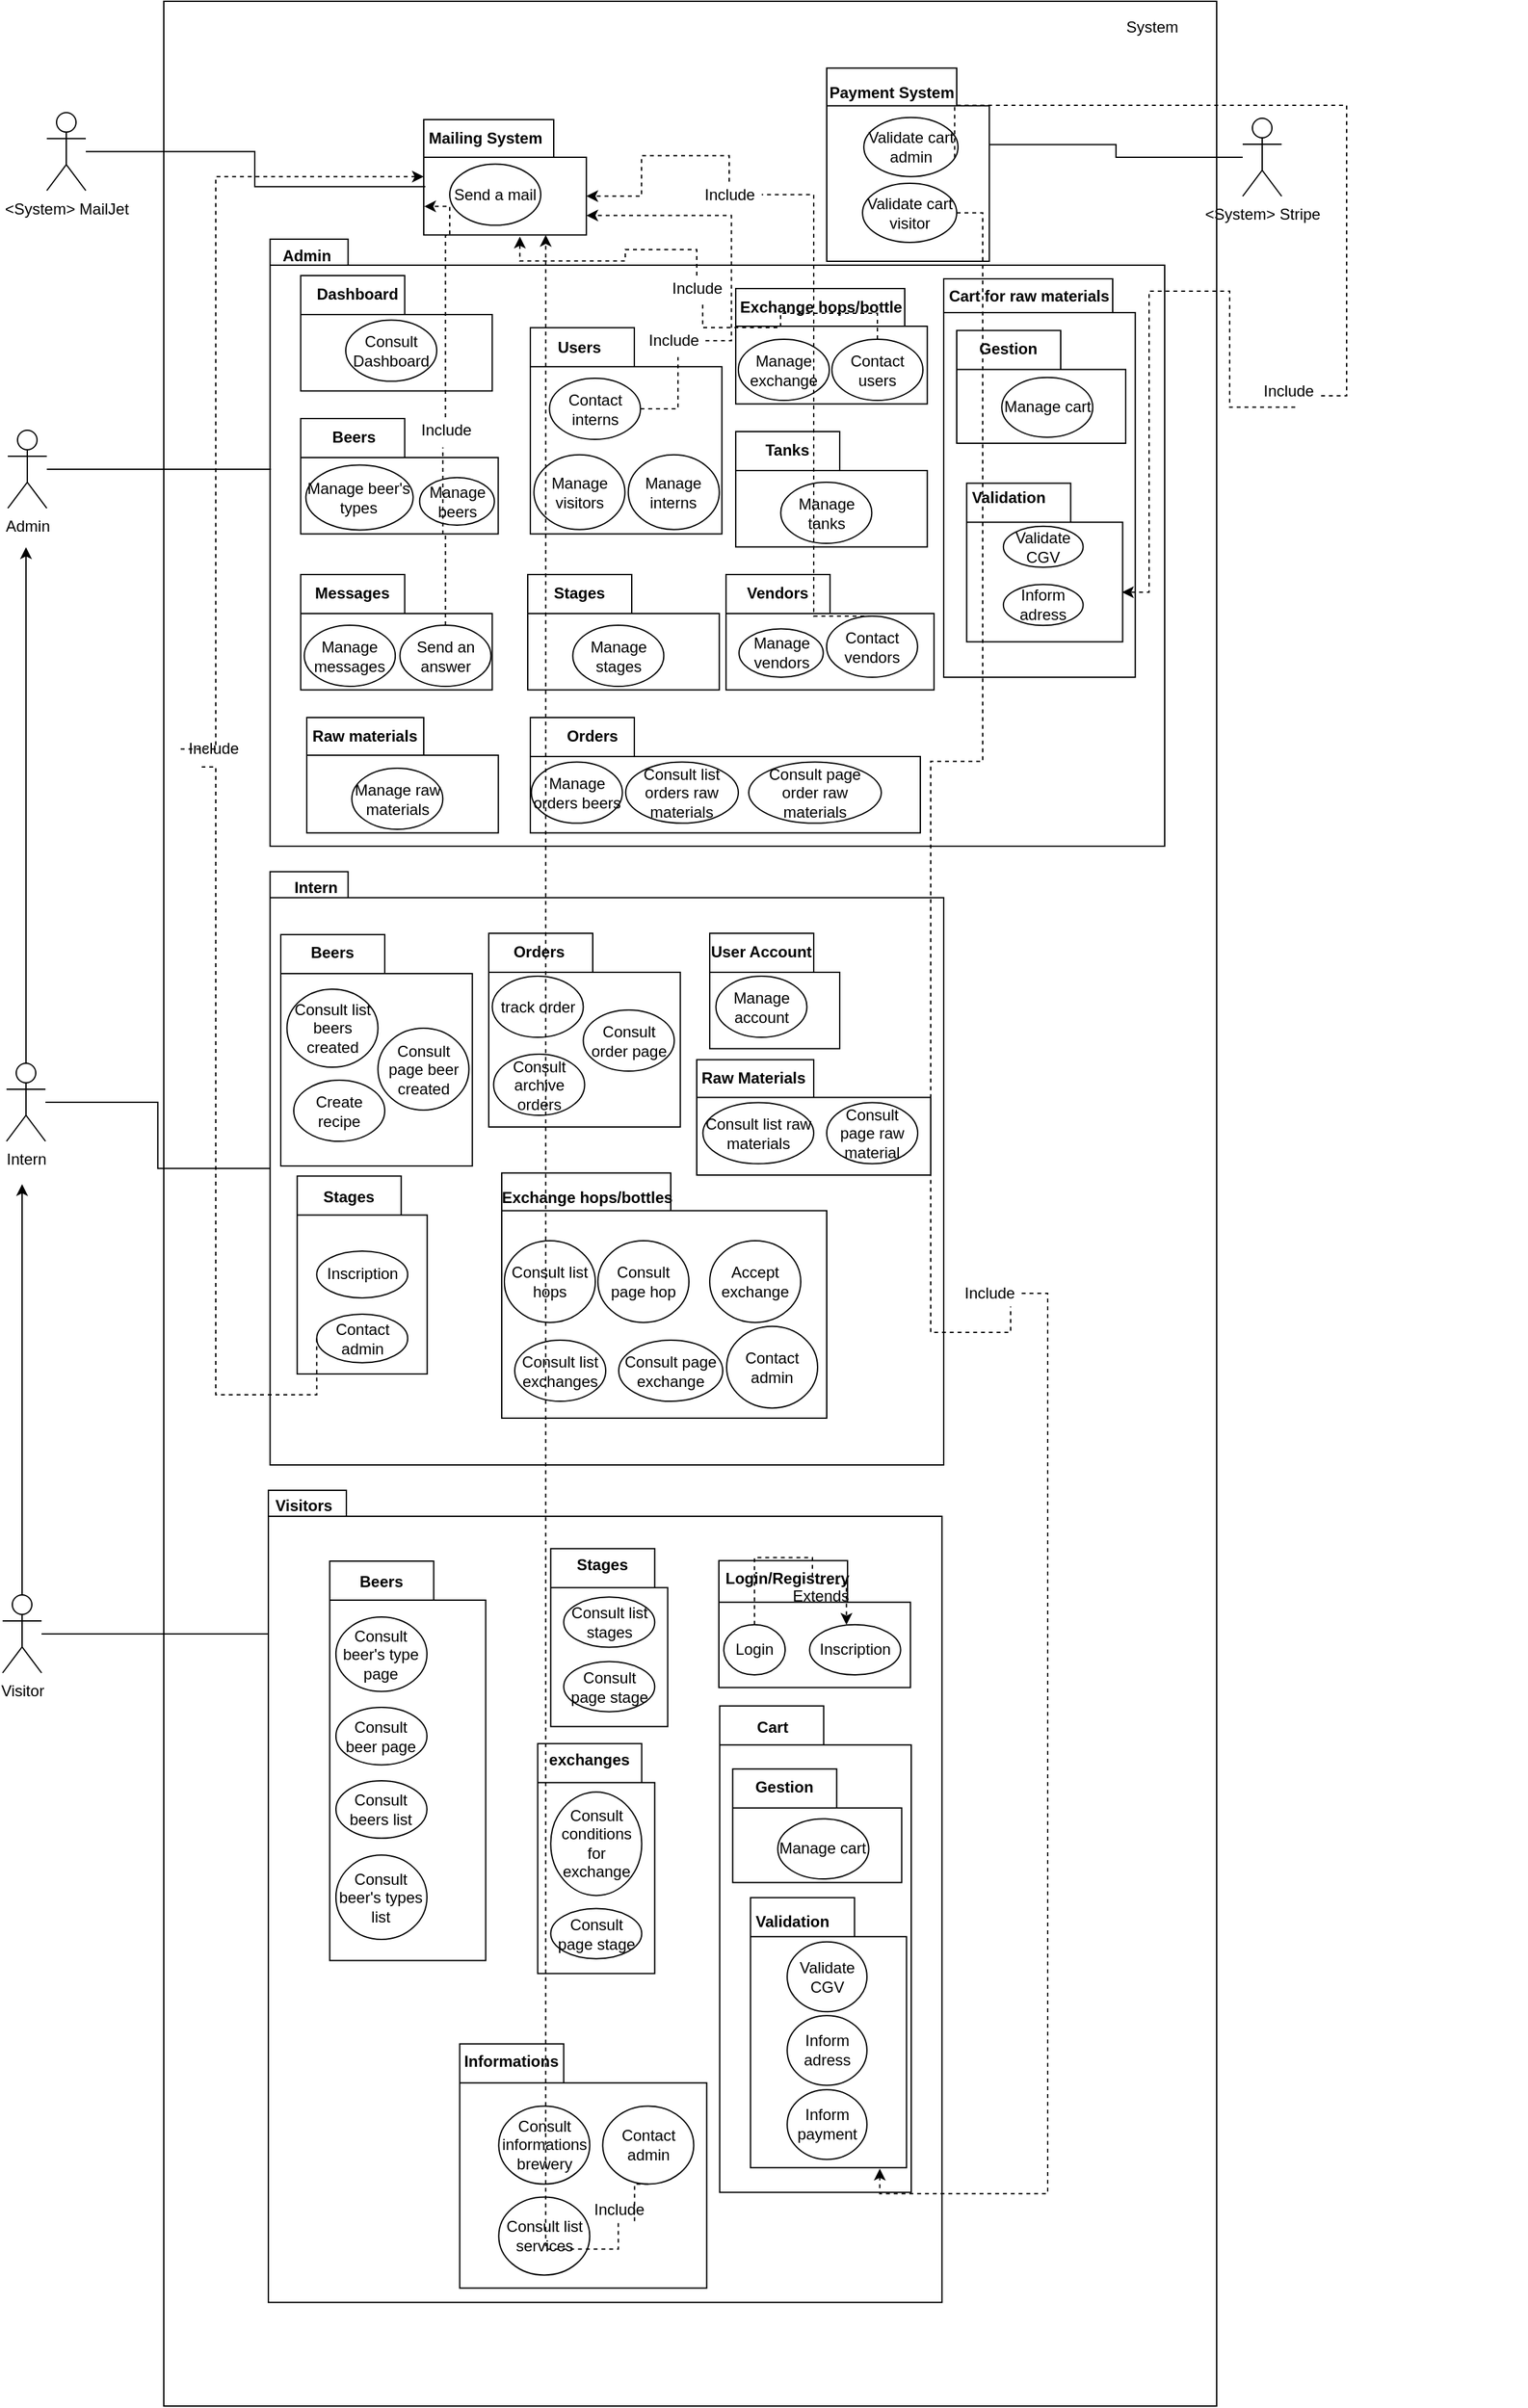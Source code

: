 <mxfile version="18.0.8" type="github">
  <diagram id="KlbOXrZl-YsWEoiZiAQc" name="Page-1">
    <mxGraphModel dx="1038" dy="547" grid="1" gridSize="10" guides="1" tooltips="1" connect="1" arrows="1" fold="1" page="1" pageScale="1" pageWidth="1169" pageHeight="1654" math="0" shadow="0">
      <root>
        <mxCell id="0" />
        <mxCell id="1" parent="0" />
        <mxCell id="pYy8MBNsoGh2QgUCB7Y0-1" value="" style="html=1;" vertex="1" parent="1">
          <mxGeometry x="200" y="90" width="810" height="1850" as="geometry" />
        </mxCell>
        <mxCell id="pYy8MBNsoGh2QgUCB7Y0-2" value="" style="group" vertex="1" connectable="0" parent="1">
          <mxGeometry x="270" y="756" width="530" height="560" as="geometry" />
        </mxCell>
        <mxCell id="pYy8MBNsoGh2QgUCB7Y0-3" value="" style="shape=folder;fontStyle=1;spacingTop=10;tabWidth=60;tabHeight=20;tabPosition=left;html=1;" vertex="1" parent="pYy8MBNsoGh2QgUCB7Y0-2">
          <mxGeometry x="11.78" y="3.66" width="518.22" height="456.34" as="geometry" />
        </mxCell>
        <mxCell id="pYy8MBNsoGh2QgUCB7Y0-4" value="Intern" style="text;align=center;fontStyle=1;verticalAlign=middle;spacingLeft=3;spacingRight=3;strokeColor=none;rotatable=0;points=[[0,0.5],[1,0.5]];portConstraint=eastwest;" vertex="1" parent="pYy8MBNsoGh2QgUCB7Y0-2">
          <mxGeometry y="-9" width="94.222" height="47.624" as="geometry" />
        </mxCell>
        <mxCell id="pYy8MBNsoGh2QgUCB7Y0-5" value="" style="group" vertex="1" connectable="0" parent="pYy8MBNsoGh2QgUCB7Y0-2">
          <mxGeometry x="349.999" y="50.002" width="147.352" height="89.71" as="geometry" />
        </mxCell>
        <mxCell id="pYy8MBNsoGh2QgUCB7Y0-6" value="" style="shape=folder;fontStyle=1;spacingTop=10;tabWidth=80;tabHeight=30;tabPosition=left;html=1;" vertex="1" parent="pYy8MBNsoGh2QgUCB7Y0-5">
          <mxGeometry y="1" width="100" height="88.71" as="geometry" />
        </mxCell>
        <mxCell id="pYy8MBNsoGh2QgUCB7Y0-7" value="User Account" style="text;align=center;fontStyle=1;verticalAlign=middle;spacingLeft=3;spacingRight=3;strokeColor=none;rotatable=0;points=[[0,0.5],[1,0.5]];portConstraint=eastwest;" vertex="1" parent="pYy8MBNsoGh2QgUCB7Y0-5">
          <mxGeometry x="16.733" width="46.063" height="28.889" as="geometry" />
        </mxCell>
        <mxCell id="pYy8MBNsoGh2QgUCB7Y0-8" value="Manage account" style="ellipse;whiteSpace=wrap;html=1;" vertex="1" parent="pYy8MBNsoGh2QgUCB7Y0-5">
          <mxGeometry x="4.761" y="33.998" width="70" height="47" as="geometry" />
        </mxCell>
        <mxCell id="pYy8MBNsoGh2QgUCB7Y0-9" value="" style="group" vertex="1" connectable="0" parent="pYy8MBNsoGh2QgUCB7Y0-2">
          <mxGeometry x="179.999" y="50.002" width="147.352" height="150" as="geometry" />
        </mxCell>
        <mxCell id="pYy8MBNsoGh2QgUCB7Y0-10" value="" style="shape=folder;fontStyle=1;spacingTop=10;tabWidth=80;tabHeight=30;tabPosition=left;html=1;" vertex="1" parent="pYy8MBNsoGh2QgUCB7Y0-9">
          <mxGeometry y="1" width="147.35" height="149" as="geometry" />
        </mxCell>
        <mxCell id="pYy8MBNsoGh2QgUCB7Y0-11" value="Orders" style="text;align=center;fontStyle=1;verticalAlign=middle;spacingLeft=3;spacingRight=3;strokeColor=none;rotatable=0;points=[[0,0.5],[1,0.5]];portConstraint=eastwest;" vertex="1" parent="pYy8MBNsoGh2QgUCB7Y0-9">
          <mxGeometry x="15.733" width="46.063" height="28.889" as="geometry" />
        </mxCell>
        <mxCell id="pYy8MBNsoGh2QgUCB7Y0-12" value="track order" style="ellipse;whiteSpace=wrap;html=1;" vertex="1" parent="pYy8MBNsoGh2QgUCB7Y0-9">
          <mxGeometry x="2.731" y="33.998" width="70" height="47" as="geometry" />
        </mxCell>
        <mxCell id="pYy8MBNsoGh2QgUCB7Y0-13" value="Consult archive orders" style="ellipse;whiteSpace=wrap;html=1;" vertex="1" parent="pYy8MBNsoGh2QgUCB7Y0-9">
          <mxGeometry x="3.761" y="93.998" width="70" height="47" as="geometry" />
        </mxCell>
        <mxCell id="pYy8MBNsoGh2QgUCB7Y0-14" value="Consult order page" style="ellipse;whiteSpace=wrap;html=1;" vertex="1" parent="pYy8MBNsoGh2QgUCB7Y0-9">
          <mxGeometry x="72.731" y="59.998" width="70" height="47" as="geometry" />
        </mxCell>
        <mxCell id="pYy8MBNsoGh2QgUCB7Y0-15" value="" style="group" vertex="1" connectable="0" parent="pYy8MBNsoGh2QgUCB7Y0-2">
          <mxGeometry x="20" y="50" width="147.35" height="180" as="geometry" />
        </mxCell>
        <mxCell id="pYy8MBNsoGh2QgUCB7Y0-16" value="" style="shape=folder;fontStyle=1;spacingTop=10;tabWidth=80;tabHeight=30;tabPosition=left;html=1;" vertex="1" parent="pYy8MBNsoGh2QgUCB7Y0-15">
          <mxGeometry y="2.002" width="147.35" height="177.998" as="geometry" />
        </mxCell>
        <mxCell id="pYy8MBNsoGh2QgUCB7Y0-17" value="Beers" style="text;align=center;fontStyle=1;verticalAlign=middle;spacingLeft=3;spacingRight=3;strokeColor=none;rotatable=0;points=[[0,0.5],[1,0.5]];portConstraint=eastwest;" vertex="1" parent="pYy8MBNsoGh2QgUCB7Y0-15">
          <mxGeometry x="16.73" width="46.06" height="30" as="geometry" />
        </mxCell>
        <mxCell id="pYy8MBNsoGh2QgUCB7Y0-18" value="Consult list beers created" style="ellipse;whiteSpace=wrap;html=1;" vertex="1" parent="pYy8MBNsoGh2QgUCB7Y0-15">
          <mxGeometry x="4.76" y="44" width="70" height="60" as="geometry" />
        </mxCell>
        <mxCell id="pYy8MBNsoGh2QgUCB7Y0-19" value="Create recipe" style="ellipse;whiteSpace=wrap;html=1;" vertex="1" parent="pYy8MBNsoGh2QgUCB7Y0-15">
          <mxGeometry x="10" y="114" width="70" height="47" as="geometry" />
        </mxCell>
        <mxCell id="pYy8MBNsoGh2QgUCB7Y0-20" value="Consult page beer created" style="ellipse;whiteSpace=wrap;html=1;" vertex="1" parent="pYy8MBNsoGh2QgUCB7Y0-15">
          <mxGeometry x="74.76" y="74" width="70" height="63" as="geometry" />
        </mxCell>
        <mxCell id="pYy8MBNsoGh2QgUCB7Y0-21" value="" style="group" vertex="1" connectable="0" parent="pYy8MBNsoGh2QgUCB7Y0-2">
          <mxGeometry x="32.65" y="237" width="147.35" height="153" as="geometry" />
        </mxCell>
        <mxCell id="pYy8MBNsoGh2QgUCB7Y0-22" value="" style="shape=folder;fontStyle=1;spacingTop=10;tabWidth=80;tabHeight=30;tabPosition=left;html=1;" vertex="1" parent="pYy8MBNsoGh2QgUCB7Y0-21">
          <mxGeometry y="0.765" width="99.999" height="152.235" as="geometry" />
        </mxCell>
        <mxCell id="pYy8MBNsoGh2QgUCB7Y0-23" value="Stages" style="text;align=center;fontStyle=1;verticalAlign=middle;spacingLeft=3;spacingRight=3;strokeColor=none;rotatable=0;points=[[0,0.5],[1,0.5]];portConstraint=eastwest;" vertex="1" parent="pYy8MBNsoGh2QgUCB7Y0-21">
          <mxGeometry x="16.733" y="5" width="46.062" height="22.1" as="geometry" />
        </mxCell>
        <mxCell id="pYy8MBNsoGh2QgUCB7Y0-24" value="Inscription" style="ellipse;whiteSpace=wrap;html=1;" vertex="1" parent="pYy8MBNsoGh2QgUCB7Y0-21">
          <mxGeometry x="15.001" y="58.518" width="69.999" height="35.955" as="geometry" />
        </mxCell>
        <mxCell id="pYy8MBNsoGh2QgUCB7Y0-25" value="" style="group" vertex="1" connectable="0" parent="pYy8MBNsoGh2QgUCB7Y0-2">
          <mxGeometry x="190" y="234" width="250" height="190" as="geometry" />
        </mxCell>
        <mxCell id="pYy8MBNsoGh2QgUCB7Y0-26" value="" style="shape=folder;fontStyle=1;spacingTop=10;tabWidth=130;tabHeight=29;tabPosition=left;html=1;" vertex="1" parent="pYy8MBNsoGh2QgUCB7Y0-25">
          <mxGeometry y="1.33" width="250" height="188.67" as="geometry" />
        </mxCell>
        <mxCell id="pYy8MBNsoGh2QgUCB7Y0-27" value="Exchange hops/bottles" style="text;align=center;fontStyle=1;verticalAlign=middle;spacingLeft=3;spacingRight=3;strokeColor=none;rotatable=0;points=[[0,0.5],[1,0.5]];portConstraint=eastwest;" vertex="1" parent="pYy8MBNsoGh2QgUCB7Y0-25">
          <mxGeometry x="42.733" width="46.062" height="38.644" as="geometry" />
        </mxCell>
        <mxCell id="pYy8MBNsoGh2QgUCB7Y0-28" value="Consult list hops" style="ellipse;whiteSpace=wrap;html=1;" vertex="1" parent="pYy8MBNsoGh2QgUCB7Y0-25">
          <mxGeometry x="1.997" y="53.504" width="69.999" height="62.871" as="geometry" />
        </mxCell>
        <mxCell id="pYy8MBNsoGh2QgUCB7Y0-29" value="Consult page hop" style="ellipse;whiteSpace=wrap;html=1;" vertex="1" parent="pYy8MBNsoGh2QgUCB7Y0-25">
          <mxGeometry x="73.996" y="53.504" width="69.999" height="62.871" as="geometry" />
        </mxCell>
        <mxCell id="pYy8MBNsoGh2QgUCB7Y0-30" value="Consult list exchanges" style="ellipse;whiteSpace=wrap;html=1;" vertex="1" parent="pYy8MBNsoGh2QgUCB7Y0-25">
          <mxGeometry x="10" y="130" width="70" height="47" as="geometry" />
        </mxCell>
        <mxCell id="pYy8MBNsoGh2QgUCB7Y0-31" value="Consult page exchange" style="ellipse;whiteSpace=wrap;html=1;" vertex="1" parent="pYy8MBNsoGh2QgUCB7Y0-25">
          <mxGeometry x="90" y="130" width="80" height="47" as="geometry" />
        </mxCell>
        <mxCell id="pYy8MBNsoGh2QgUCB7Y0-32" value="Accept exchange" style="ellipse;whiteSpace=wrap;html=1;" vertex="1" parent="pYy8MBNsoGh2QgUCB7Y0-25">
          <mxGeometry x="159.996" y="53.504" width="69.999" height="62.871" as="geometry" />
        </mxCell>
        <mxCell id="pYy8MBNsoGh2QgUCB7Y0-33" value="Contact admin" style="ellipse;whiteSpace=wrap;html=1;" vertex="1" parent="pYy8MBNsoGh2QgUCB7Y0-25">
          <mxGeometry x="172.996" y="119.374" width="69.999" height="62.871" as="geometry" />
        </mxCell>
        <mxCell id="pYy8MBNsoGh2QgUCB7Y0-34" value="" style="group" vertex="1" connectable="0" parent="pYy8MBNsoGh2QgUCB7Y0-2">
          <mxGeometry x="339.999" y="147.292" width="180" height="89.71" as="geometry" />
        </mxCell>
        <mxCell id="pYy8MBNsoGh2QgUCB7Y0-35" value="" style="shape=folder;fontStyle=1;spacingTop=10;tabWidth=90;tabHeight=29;tabPosition=left;html=1;" vertex="1" parent="pYy8MBNsoGh2QgUCB7Y0-34">
          <mxGeometry y="1" width="180" height="88.71" as="geometry" />
        </mxCell>
        <mxCell id="pYy8MBNsoGh2QgUCB7Y0-36" value="Raw Materials" style="text;align=center;fontStyle=1;verticalAlign=middle;spacingLeft=3;spacingRight=3;strokeColor=none;rotatable=0;points=[[0,0.5],[1,0.5]];portConstraint=eastwest;" vertex="1" parent="pYy8MBNsoGh2QgUCB7Y0-34">
          <mxGeometry x="20.733" width="46.063" height="28.889" as="geometry" />
        </mxCell>
        <mxCell id="pYy8MBNsoGh2QgUCB7Y0-37" value="Consult list raw materials" style="ellipse;whiteSpace=wrap;html=1;" vertex="1" parent="pYy8MBNsoGh2QgUCB7Y0-34">
          <mxGeometry x="4.76" y="34" width="85.24" height="47" as="geometry" />
        </mxCell>
        <mxCell id="pYy8MBNsoGh2QgUCB7Y0-38" value="Consult page raw material" style="ellipse;whiteSpace=wrap;html=1;" vertex="1" parent="pYy8MBNsoGh2QgUCB7Y0-34">
          <mxGeometry x="100.001" y="33.998" width="70" height="47" as="geometry" />
        </mxCell>
        <mxCell id="pYy8MBNsoGh2QgUCB7Y0-39" value="" style="shape=folder;fontStyle=1;spacingTop=10;tabWidth=60;tabHeight=20;tabPosition=left;html=1;" vertex="1" parent="1">
          <mxGeometry x="281.78" y="273.03" width="688.22" height="466.97" as="geometry" />
        </mxCell>
        <mxCell id="pYy8MBNsoGh2QgUCB7Y0-40" value="" style="group" vertex="1" connectable="0" parent="1">
          <mxGeometry x="800" y="300" width="157.36" height="310" as="geometry" />
        </mxCell>
        <mxCell id="pYy8MBNsoGh2QgUCB7Y0-41" value="" style="shape=folder;fontStyle=1;spacingTop=10;tabWidth=130;tabHeight=26;tabPosition=left;html=1;" vertex="1" parent="pYy8MBNsoGh2QgUCB7Y0-40">
          <mxGeometry y="3.448" width="147.355" height="306.552" as="geometry" />
        </mxCell>
        <mxCell id="pYy8MBNsoGh2QgUCB7Y0-42" value="Cart for raw materials" style="text;align=center;fontStyle=1;verticalAlign=middle;spacingLeft=3;spacingRight=3;strokeColor=none;rotatable=0;points=[[0,0.5],[1,0.5]];portConstraint=eastwest;" vertex="1" parent="pYy8MBNsoGh2QgUCB7Y0-40">
          <mxGeometry x="42.731" width="46.061" height="32.252" as="geometry" />
        </mxCell>
        <mxCell id="pYy8MBNsoGh2QgUCB7Y0-43" value="" style="group" vertex="1" connectable="0" parent="pYy8MBNsoGh2QgUCB7Y0-40">
          <mxGeometry x="10" y="42.3" width="147.36" height="87.7" as="geometry" />
        </mxCell>
        <mxCell id="pYy8MBNsoGh2QgUCB7Y0-44" value="" style="shape=folder;fontStyle=1;spacingTop=10;tabWidth=80;tabHeight=30;tabPosition=left;html=1;" vertex="1" parent="pYy8MBNsoGh2QgUCB7Y0-43">
          <mxGeometry y="0.978" width="130.007" height="86.722" as="geometry" />
        </mxCell>
        <mxCell id="pYy8MBNsoGh2QgUCB7Y0-45" value="Gestion" style="text;align=center;fontStyle=1;verticalAlign=middle;spacingLeft=3;spacingRight=3;strokeColor=none;rotatable=0;points=[[0,0.5],[1,0.5]];portConstraint=eastwest;" vertex="1" parent="pYy8MBNsoGh2QgUCB7Y0-43">
          <mxGeometry x="16.734" width="46.065" height="28.242" as="geometry" />
        </mxCell>
        <mxCell id="pYy8MBNsoGh2QgUCB7Y0-46" value="Manage cart" style="ellipse;whiteSpace=wrap;html=1;" vertex="1" parent="pYy8MBNsoGh2QgUCB7Y0-43">
          <mxGeometry x="34.669" y="37.102" width="70.004" height="45.947" as="geometry" />
        </mxCell>
        <mxCell id="pYy8MBNsoGh2QgUCB7Y0-47" value="" style="group" vertex="1" connectable="0" parent="pYy8MBNsoGh2QgUCB7Y0-40">
          <mxGeometry x="17.68" y="159.369" width="120" height="123.435" as="geometry" />
        </mxCell>
        <mxCell id="pYy8MBNsoGh2QgUCB7Y0-48" value="" style="shape=folder;fontStyle=1;spacingTop=10;tabWidth=80;tabHeight=30;tabPosition=left;html=1;" vertex="1" parent="pYy8MBNsoGh2QgUCB7Y0-47">
          <mxGeometry y="1.373" width="120" height="122.062" as="geometry" />
        </mxCell>
        <mxCell id="pYy8MBNsoGh2QgUCB7Y0-49" value="Validation" style="text;align=center;fontStyle=1;verticalAlign=middle;spacingLeft=3;spacingRight=3;strokeColor=none;rotatable=0;points=[[0,0.5],[1,0.5]];portConstraint=eastwest;" vertex="1" parent="pYy8MBNsoGh2QgUCB7Y0-47">
          <mxGeometry x="13.627" y="-8.229" width="37.513" height="39.75" as="geometry" />
        </mxCell>
        <mxCell id="pYy8MBNsoGh2QgUCB7Y0-50" value="Inform adress" style="ellipse;whiteSpace=wrap;html=1;" vertex="1" parent="pYy8MBNsoGh2QgUCB7Y0-47">
          <mxGeometry x="28.235" y="79.271" width="61.348" height="31.54" as="geometry" />
        </mxCell>
        <mxCell id="pYy8MBNsoGh2QgUCB7Y0-51" value="Validate CGV" style="ellipse;whiteSpace=wrap;html=1;" vertex="1" parent="pYy8MBNsoGh2QgUCB7Y0-47">
          <mxGeometry x="28.235" y="34.52" width="61.348" height="31.54" as="geometry" />
        </mxCell>
        <mxCell id="pYy8MBNsoGh2QgUCB7Y0-52" value="Admin" style="text;align=center;fontStyle=1;verticalAlign=middle;spacingLeft=3;spacingRight=3;strokeColor=none;rotatable=0;points=[[0,0.5],[1,0.5]];portConstraint=eastwest;" vertex="1" parent="1">
          <mxGeometry x="263" y="265.328" width="94.222" height="39.386" as="geometry" />
        </mxCell>
        <mxCell id="pYy8MBNsoGh2QgUCB7Y0-53" value="" style="group" vertex="1" connectable="0" parent="1">
          <mxGeometry x="305.333" y="300.002" width="147.352" height="89.708" as="geometry" />
        </mxCell>
        <mxCell id="pYy8MBNsoGh2QgUCB7Y0-54" value="" style="shape=folder;fontStyle=1;spacingTop=10;tabWidth=80;tabHeight=30;tabPosition=left;html=1;" vertex="1" parent="pYy8MBNsoGh2QgUCB7Y0-53">
          <mxGeometry y="0.998" width="147.352" height="88.71" as="geometry" />
        </mxCell>
        <mxCell id="pYy8MBNsoGh2QgUCB7Y0-55" value="Dashboard" style="text;align=center;fontStyle=1;verticalAlign=middle;spacingLeft=3;spacingRight=3;strokeColor=none;rotatable=0;points=[[0,0.5],[1,0.5]];portConstraint=eastwest;" vertex="1" parent="pYy8MBNsoGh2QgUCB7Y0-53">
          <mxGeometry x="20.733" width="46.063" height="28.889" as="geometry" />
        </mxCell>
        <mxCell id="pYy8MBNsoGh2QgUCB7Y0-56" value="Consult Dashboard" style="ellipse;whiteSpace=wrap;html=1;" vertex="1" parent="pYy8MBNsoGh2QgUCB7Y0-53">
          <mxGeometry x="34.667" y="35.288" width="70" height="47" as="geometry" />
        </mxCell>
        <mxCell id="pYy8MBNsoGh2QgUCB7Y0-57" value="" style="group" vertex="1" connectable="0" parent="1">
          <mxGeometry x="482" y="640.002" width="300" height="89.71" as="geometry" />
        </mxCell>
        <mxCell id="pYy8MBNsoGh2QgUCB7Y0-58" value="" style="shape=folder;fontStyle=1;spacingTop=10;tabWidth=80;tabHeight=30;tabPosition=left;html=1;" vertex="1" parent="pYy8MBNsoGh2QgUCB7Y0-57">
          <mxGeometry y="1" width="300" height="88.71" as="geometry" />
        </mxCell>
        <mxCell id="pYy8MBNsoGh2QgUCB7Y0-59" value="Orders" style="text;align=center;fontStyle=1;verticalAlign=middle;spacingLeft=3;spacingRight=3;strokeColor=none;rotatable=0;points=[[0,0.5],[1,0.5]];portConstraint=eastwest;" vertex="1" parent="pYy8MBNsoGh2QgUCB7Y0-57">
          <mxGeometry x="24.733" width="46.063" height="28.889" as="geometry" />
        </mxCell>
        <mxCell id="pYy8MBNsoGh2QgUCB7Y0-60" value="Manage orders beers" style="ellipse;whiteSpace=wrap;html=1;" vertex="1" parent="pYy8MBNsoGh2QgUCB7Y0-57">
          <mxGeometry x="0.8" y="35.288" width="70" height="47" as="geometry" />
        </mxCell>
        <mxCell id="pYy8MBNsoGh2QgUCB7Y0-61" value="Consult list orders raw materials" style="ellipse;whiteSpace=wrap;html=1;" vertex="1" parent="pYy8MBNsoGh2QgUCB7Y0-57">
          <mxGeometry x="73.35" y="35.29" width="86.65" height="47" as="geometry" />
        </mxCell>
        <mxCell id="pYy8MBNsoGh2QgUCB7Y0-62" value="Consult page order raw materials" style="ellipse;whiteSpace=wrap;html=1;" vertex="1" parent="pYy8MBNsoGh2QgUCB7Y0-57">
          <mxGeometry x="168" y="35.29" width="102" height="47" as="geometry" />
        </mxCell>
        <mxCell id="pYy8MBNsoGh2QgUCB7Y0-63" value="" style="group" vertex="1" connectable="0" parent="1">
          <mxGeometry x="305.33" y="410" width="154.67" height="89.71" as="geometry" />
        </mxCell>
        <mxCell id="pYy8MBNsoGh2QgUCB7Y0-64" value="" style="shape=folder;fontStyle=1;spacingTop=10;tabWidth=80;tabHeight=30;tabPosition=left;html=1;" vertex="1" parent="pYy8MBNsoGh2QgUCB7Y0-63">
          <mxGeometry y="0.998" width="151.943" height="88.712" as="geometry" />
        </mxCell>
        <mxCell id="pYy8MBNsoGh2QgUCB7Y0-65" value="Beers" style="text;align=center;fontStyle=1;verticalAlign=middle;spacingLeft=3;spacingRight=3;strokeColor=none;rotatable=0;points=[[0,0.5],[1,0.5]];portConstraint=eastwest;" vertex="1" parent="pYy8MBNsoGh2QgUCB7Y0-63">
          <mxGeometry x="17.255" width="47.498" height="28.89" as="geometry" />
        </mxCell>
        <mxCell id="pYy8MBNsoGh2QgUCB7Y0-66" value="Manage beer&#39;s types" style="ellipse;whiteSpace=wrap;html=1;" vertex="1" parent="pYy8MBNsoGh2QgUCB7Y0-63">
          <mxGeometry x="3.997" y="36.709" width="82.492" height="50.001" as="geometry" />
        </mxCell>
        <mxCell id="pYy8MBNsoGh2QgUCB7Y0-67" value="Manage beers" style="ellipse;whiteSpace=wrap;html=1;" vertex="1" parent="pYy8MBNsoGh2QgUCB7Y0-63">
          <mxGeometry x="91.49" y="46.35" width="57.51" height="36.71" as="geometry" />
        </mxCell>
        <mxCell id="pYy8MBNsoGh2QgUCB7Y0-68" value="" style="group" vertex="1" connectable="0" parent="1">
          <mxGeometry x="482" y="390" width="147.35" height="109.71" as="geometry" />
        </mxCell>
        <mxCell id="pYy8MBNsoGh2QgUCB7Y0-69" value="" style="shape=folder;fontStyle=1;spacingTop=10;tabWidth=80;tabHeight=30;tabPosition=left;html=1;" vertex="1" parent="pYy8MBNsoGh2QgUCB7Y0-68">
          <mxGeometry y="-48.918" width="147.348" height="158.628" as="geometry" />
        </mxCell>
        <mxCell id="pYy8MBNsoGh2QgUCB7Y0-70" value="Manage visitors" style="ellipse;whiteSpace=wrap;html=1;" vertex="1" parent="pYy8MBNsoGh2QgUCB7Y0-68">
          <mxGeometry x="2.76" y="48.915" width="69.999" height="57.478" as="geometry" />
        </mxCell>
        <mxCell id="pYy8MBNsoGh2QgUCB7Y0-71" value="Manage interns" style="ellipse;whiteSpace=wrap;html=1;" vertex="1" parent="pYy8MBNsoGh2QgUCB7Y0-68">
          <mxGeometry x="75.349" y="48.915" width="69.999" height="57.478" as="geometry" />
        </mxCell>
        <mxCell id="pYy8MBNsoGh2QgUCB7Y0-72" value="Users" style="text;align=center;fontStyle=1;verticalAlign=middle;spacingLeft=3;spacingRight=3;strokeColor=none;rotatable=0;points=[[0,0.5],[1,0.5]];portConstraint=eastwest;" vertex="1" parent="pYy8MBNsoGh2QgUCB7Y0-68">
          <mxGeometry x="14.723" y="-48.918" width="46.063" height="28.889" as="geometry" />
        </mxCell>
        <mxCell id="pYy8MBNsoGh2QgUCB7Y0-73" value="Contact interns" style="ellipse;whiteSpace=wrap;html=1;" vertex="1" parent="pYy8MBNsoGh2QgUCB7Y0-68">
          <mxGeometry x="14.72" y="-10" width="70" height="47" as="geometry" />
        </mxCell>
        <mxCell id="pYy8MBNsoGh2QgUCB7Y0-74" value="" style="group" vertex="1" connectable="0" parent="1">
          <mxGeometry x="400" y="180.002" width="125.11" height="89.708" as="geometry" />
        </mxCell>
        <mxCell id="pYy8MBNsoGh2QgUCB7Y0-75" value="" style="shape=folder;fontStyle=1;spacingTop=10;tabWidth=100;tabHeight=29;tabPosition=left;html=1;" vertex="1" parent="pYy8MBNsoGh2QgUCB7Y0-74">
          <mxGeometry y="0.998" width="125.11" height="88.71" as="geometry" />
        </mxCell>
        <mxCell id="pYy8MBNsoGh2QgUCB7Y0-76" value="Mailing System" style="text;align=center;fontStyle=1;verticalAlign=middle;spacingLeft=3;spacingRight=3;strokeColor=none;rotatable=0;points=[[0,0.5],[1,0.5]];portConstraint=eastwest;" vertex="1" parent="pYy8MBNsoGh2QgUCB7Y0-74">
          <mxGeometry x="28" width="39.11" height="28.889" as="geometry" />
        </mxCell>
        <mxCell id="pYy8MBNsoGh2QgUCB7Y0-77" value="Send a mail" style="ellipse;whiteSpace=wrap;html=1;" vertex="1" parent="pYy8MBNsoGh2QgUCB7Y0-74">
          <mxGeometry x="20" y="35.288" width="70" height="47" as="geometry" />
        </mxCell>
        <mxCell id="pYy8MBNsoGh2QgUCB7Y0-78" value="" style="group" vertex="1" connectable="0" parent="1">
          <mxGeometry x="710" y="140" width="125.11" height="150" as="geometry" />
        </mxCell>
        <mxCell id="pYy8MBNsoGh2QgUCB7Y0-79" value="" style="shape=folder;fontStyle=1;spacingTop=10;tabWidth=100;tabHeight=29;tabPosition=left;html=1;" vertex="1" parent="pYy8MBNsoGh2QgUCB7Y0-78">
          <mxGeometry y="1.364" width="125.11" height="148.636" as="geometry" />
        </mxCell>
        <mxCell id="pYy8MBNsoGh2QgUCB7Y0-80" value="Payment System" style="text;align=center;fontStyle=1;verticalAlign=middle;spacingLeft=3;spacingRight=3;strokeColor=none;rotatable=0;points=[[0,0.5],[1,0.5]];portConstraint=eastwest;" vertex="1" parent="pYy8MBNsoGh2QgUCB7Y0-78">
          <mxGeometry x="30.56" width="39.11" height="39.394" as="geometry" />
        </mxCell>
        <mxCell id="pYy8MBNsoGh2QgUCB7Y0-81" value="Validate cart admin" style="ellipse;whiteSpace=wrap;html=1;" vertex="1" parent="pYy8MBNsoGh2QgUCB7Y0-78">
          <mxGeometry x="28.56" y="39.39" width="72.44" height="45.46" as="geometry" />
        </mxCell>
        <mxCell id="pYy8MBNsoGh2QgUCB7Y0-82" value="Validate cart visitor" style="ellipse;whiteSpace=wrap;html=1;" vertex="1" parent="pYy8MBNsoGh2QgUCB7Y0-78">
          <mxGeometry x="27.56" y="90" width="72.44" height="45.46" as="geometry" />
        </mxCell>
        <mxCell id="pYy8MBNsoGh2QgUCB7Y0-83" value="" style="group" vertex="1" connectable="0" parent="1">
          <mxGeometry x="252" y="1118" width="996.355" height="758.002" as="geometry" />
        </mxCell>
        <mxCell id="pYy8MBNsoGh2QgUCB7Y0-84" value="" style="shape=folder;fontStyle=1;spacingTop=10;tabWidth=60;tabHeight=20;tabPosition=left;html=1;" vertex="1" parent="pYy8MBNsoGh2QgUCB7Y0-83">
          <mxGeometry x="28.458" y="117.468" width="518.222" height="624.752" as="geometry" />
        </mxCell>
        <mxCell id="pYy8MBNsoGh2QgUCB7Y0-85" value="Visitors" style="text;align=center;fontStyle=1;verticalAlign=middle;spacingLeft=3;spacingRight=3;strokeColor=none;rotatable=0;points=[[0,0.5],[1,0.5]];portConstraint=eastwest;" vertex="1" parent="pYy8MBNsoGh2QgUCB7Y0-83">
          <mxGeometry x="8.68" y="88.001" width="94.222" height="81.218" as="geometry" />
        </mxCell>
        <mxCell id="pYy8MBNsoGh2QgUCB7Y0-86" value="" style="group" vertex="1" connectable="0" parent="pYy8MBNsoGh2QgUCB7Y0-83">
          <mxGeometry x="376.04" y="169.223" width="147.35" height="218.291" as="geometry" />
        </mxCell>
        <mxCell id="pYy8MBNsoGh2QgUCB7Y0-87" value="" style="shape=folder;fontStyle=1;spacingTop=10;tabWidth=99;tabHeight=32;tabPosition=left;html=1;" vertex="1" parent="pYy8MBNsoGh2QgUCB7Y0-86">
          <mxGeometry x="-1" y="2.43" width="147.35" height="97.57" as="geometry" />
        </mxCell>
        <mxCell id="pYy8MBNsoGh2QgUCB7Y0-88" value="Login/Registrery" style="text;align=center;fontStyle=1;verticalAlign=middle;spacingLeft=3;spacingRight=3;strokeColor=none;rotatable=0;points=[[0,0.5],[1,0.5]];portConstraint=eastwest;" vertex="1" parent="pYy8MBNsoGh2QgUCB7Y0-86">
          <mxGeometry x="28.73" y="3" width="46.06" height="25" as="geometry" />
        </mxCell>
        <mxCell id="pYy8MBNsoGh2QgUCB7Y0-89" style="edgeStyle=orthogonalEdgeStyle;rounded=0;orthogonalLoop=1;jettySize=auto;html=1;exitX=0.5;exitY=0;exitDx=0;exitDy=0;entryX=0.405;entryY=0.003;entryDx=0;entryDy=0;entryPerimeter=0;dashed=1;endArrow=classic;endFill=1;startArrow=none;" edge="1" parent="pYy8MBNsoGh2QgUCB7Y0-86" source="pYy8MBNsoGh2QgUCB7Y0-92" target="pYy8MBNsoGh2QgUCB7Y0-91">
          <mxGeometry relative="1" as="geometry" />
        </mxCell>
        <mxCell id="pYy8MBNsoGh2QgUCB7Y0-90" value="Login" style="ellipse;whiteSpace=wrap;html=1;" vertex="1" parent="pYy8MBNsoGh2QgUCB7Y0-86">
          <mxGeometry x="2.79" y="51.65" width="47.21" height="38.64" as="geometry" />
        </mxCell>
        <mxCell id="pYy8MBNsoGh2QgUCB7Y0-91" value="Inscription" style="ellipse;whiteSpace=wrap;html=1;" vertex="1" parent="pYy8MBNsoGh2QgUCB7Y0-86">
          <mxGeometry x="68.793" y="51.65" width="70" height="38.64" as="geometry" />
        </mxCell>
        <mxCell id="pYy8MBNsoGh2QgUCB7Y0-92" value="Extends" style="text;html=1;align=center;verticalAlign=middle;resizable=0;points=[];autosize=1;strokeColor=none;fillColor=none;" vertex="1" parent="pYy8MBNsoGh2QgUCB7Y0-86">
          <mxGeometry x="46.63" y="19.997" width="60" height="20" as="geometry" />
        </mxCell>
        <mxCell id="pYy8MBNsoGh2QgUCB7Y0-93" value="" style="edgeStyle=orthogonalEdgeStyle;rounded=0;orthogonalLoop=1;jettySize=auto;html=1;exitX=0.5;exitY=0;exitDx=0;exitDy=0;entryX=0.405;entryY=0.003;entryDx=0;entryDy=0;entryPerimeter=0;dashed=1;endArrow=none;endFill=1;" edge="1" parent="pYy8MBNsoGh2QgUCB7Y0-86" source="pYy8MBNsoGh2QgUCB7Y0-90" target="pYy8MBNsoGh2QgUCB7Y0-92">
          <mxGeometry relative="1" as="geometry">
            <mxPoint x="654.435" y="1198.873" as="sourcePoint" />
            <mxPoint x="725.183" y="1198.988" as="targetPoint" />
          </mxGeometry>
        </mxCell>
        <mxCell id="pYy8MBNsoGh2QgUCB7Y0-94" value="" style="group" vertex="1" connectable="0" parent="pYy8MBNsoGh2QgUCB7Y0-83">
          <mxGeometry x="375.68" y="279.22" width="157.36" height="378.35" as="geometry" />
        </mxCell>
        <mxCell id="pYy8MBNsoGh2QgUCB7Y0-95" value="" style="shape=folder;fontStyle=1;spacingTop=10;tabWidth=80;tabHeight=30;tabPosition=left;html=1;" vertex="1" parent="pYy8MBNsoGh2QgUCB7Y0-94">
          <mxGeometry y="4.208" width="147.355" height="374.142" as="geometry" />
        </mxCell>
        <mxCell id="pYy8MBNsoGh2QgUCB7Y0-96" value="Cart" style="text;align=center;fontStyle=1;verticalAlign=middle;spacingLeft=3;spacingRight=3;strokeColor=none;rotatable=0;points=[[0,0.5],[1,0.5]];portConstraint=eastwest;" vertex="1" parent="pYy8MBNsoGh2QgUCB7Y0-94">
          <mxGeometry x="17.731" width="46.061" height="39.364" as="geometry" />
        </mxCell>
        <mxCell id="pYy8MBNsoGh2QgUCB7Y0-97" value="" style="group" vertex="1" connectable="0" parent="pYy8MBNsoGh2QgUCB7Y0-94">
          <mxGeometry x="10" y="51.63" width="147.36" height="88.37" as="geometry" />
        </mxCell>
        <mxCell id="pYy8MBNsoGh2QgUCB7Y0-98" value="" style="shape=folder;fontStyle=1;spacingTop=10;tabWidth=80;tabHeight=30;tabPosition=left;html=1;" vertex="1" parent="pYy8MBNsoGh2QgUCB7Y0-97">
          <mxGeometry y="0.985" width="130.007" height="87.385" as="geometry" />
        </mxCell>
        <mxCell id="pYy8MBNsoGh2QgUCB7Y0-99" value="Gestion" style="text;align=center;fontStyle=1;verticalAlign=middle;spacingLeft=3;spacingRight=3;strokeColor=none;rotatable=0;points=[[0,0.5],[1,0.5]];portConstraint=eastwest;" vertex="1" parent="pYy8MBNsoGh2QgUCB7Y0-97">
          <mxGeometry x="16.734" width="46.065" height="28.457" as="geometry" />
        </mxCell>
        <mxCell id="pYy8MBNsoGh2QgUCB7Y0-100" value="Manage cart" style="ellipse;whiteSpace=wrap;html=1;" vertex="1" parent="pYy8MBNsoGh2QgUCB7Y0-97">
          <mxGeometry x="34.669" y="39.4" width="70.004" height="46.298" as="geometry" />
        </mxCell>
        <mxCell id="pYy8MBNsoGh2QgUCB7Y0-101" value="" style="group" vertex="1" connectable="0" parent="pYy8MBNsoGh2QgUCB7Y0-94">
          <mxGeometry x="23.68" y="149.35" width="120" height="210" as="geometry" />
        </mxCell>
        <mxCell id="pYy8MBNsoGh2QgUCB7Y0-102" value="" style="shape=folder;fontStyle=1;spacingTop=10;tabWidth=80;tabHeight=30;tabPosition=left;html=1;" vertex="1" parent="pYy8MBNsoGh2QgUCB7Y0-101">
          <mxGeometry y="2.336" width="120" height="207.664" as="geometry" />
        </mxCell>
        <mxCell id="pYy8MBNsoGh2QgUCB7Y0-103" value="Validation" style="text;align=center;fontStyle=1;verticalAlign=middle;spacingLeft=3;spacingRight=3;strokeColor=none;rotatable=0;points=[[0,0.5],[1,0.5]];portConstraint=eastwest;" vertex="1" parent="pYy8MBNsoGh2QgUCB7Y0-101">
          <mxGeometry x="13.627" y="-14" width="37.513" height="67.627" as="geometry" />
        </mxCell>
        <mxCell id="pYy8MBNsoGh2QgUCB7Y0-104" value="Inform payment" style="ellipse;whiteSpace=wrap;html=1;" vertex="1" parent="pYy8MBNsoGh2QgUCB7Y0-101">
          <mxGeometry x="28.235" y="150" width="61.348" height="53.66" as="geometry" />
        </mxCell>
        <mxCell id="pYy8MBNsoGh2QgUCB7Y0-105" value="Inform adress" style="ellipse;whiteSpace=wrap;html=1;" vertex="1" parent="pYy8MBNsoGh2QgUCB7Y0-101">
          <mxGeometry x="28.235" y="93" width="61.348" height="53.66" as="geometry" />
        </mxCell>
        <mxCell id="pYy8MBNsoGh2QgUCB7Y0-106" value="Validate CGV" style="ellipse;whiteSpace=wrap;html=1;" vertex="1" parent="pYy8MBNsoGh2QgUCB7Y0-101">
          <mxGeometry x="28.235" y="36.34" width="61.348" height="53.66" as="geometry" />
        </mxCell>
        <mxCell id="pYy8MBNsoGh2QgUCB7Y0-107" value="" style="group" vertex="1" connectable="0" parent="pYy8MBNsoGh2QgUCB7Y0-83">
          <mxGeometry x="75.68" y="169.22" width="147.35" height="370" as="geometry" />
        </mxCell>
        <mxCell id="pYy8MBNsoGh2QgUCB7Y0-108" value="" style="shape=folder;fontStyle=1;spacingTop=10;tabWidth=80;tabHeight=30;tabPosition=left;html=1;" vertex="1" parent="pYy8MBNsoGh2QgUCB7Y0-107">
          <mxGeometry y="2.78" width="120" height="307.22" as="geometry" />
        </mxCell>
        <mxCell id="pYy8MBNsoGh2QgUCB7Y0-109" value="Beers" style="text;align=center;fontStyle=1;verticalAlign=middle;spacingLeft=3;spacingRight=3;strokeColor=none;rotatable=0;points=[[0,0.5],[1,0.5]];portConstraint=eastwest;" vertex="1" parent="pYy8MBNsoGh2QgUCB7Y0-107">
          <mxGeometry x="16.73" y="3.434" width="46.06" height="28.621" as="geometry" />
        </mxCell>
        <mxCell id="pYy8MBNsoGh2QgUCB7Y0-110" value="Consult beer&#39;s type page" style="ellipse;whiteSpace=wrap;html=1;" vertex="1" parent="pYy8MBNsoGh2QgUCB7Y0-107">
          <mxGeometry x="4.76" y="45.793" width="70" height="57.241" as="geometry" />
        </mxCell>
        <mxCell id="pYy8MBNsoGh2QgUCB7Y0-111" value="Consult beer page" style="ellipse;whiteSpace=wrap;html=1;" vertex="1" parent="pYy8MBNsoGh2QgUCB7Y0-107">
          <mxGeometry x="4.763" y="115.261" width="70" height="44.236" as="geometry" />
        </mxCell>
        <mxCell id="pYy8MBNsoGh2QgUCB7Y0-112" value="Consult beers list" style="ellipse;whiteSpace=wrap;html=1;" vertex="1" parent="pYy8MBNsoGh2QgUCB7Y0-107">
          <mxGeometry x="4.763" y="171.724" width="70" height="44.236" as="geometry" />
        </mxCell>
        <mxCell id="pYy8MBNsoGh2QgUCB7Y0-113" value="Consult beer&#39;s types list" style="ellipse;whiteSpace=wrap;html=1;" vertex="1" parent="pYy8MBNsoGh2QgUCB7Y0-107">
          <mxGeometry x="4.76" y="228.963" width="70" height="64.843" as="geometry" />
        </mxCell>
        <mxCell id="pYy8MBNsoGh2QgUCB7Y0-114" value="" style="group" vertex="1" connectable="0" parent="pYy8MBNsoGh2QgUCB7Y0-83">
          <mxGeometry x="245.683" y="159.222" width="147.352" height="206.75" as="geometry" />
        </mxCell>
        <mxCell id="pYy8MBNsoGh2QgUCB7Y0-115" value="" style="shape=folder;fontStyle=1;spacingTop=10;tabWidth=80;tabHeight=30;tabPosition=left;html=1;" vertex="1" parent="pYy8MBNsoGh2QgUCB7Y0-114">
          <mxGeometry y="3.16" width="90" height="136.84" as="geometry" />
        </mxCell>
        <mxCell id="pYy8MBNsoGh2QgUCB7Y0-116" value="Stages" style="text;align=center;fontStyle=1;verticalAlign=middle;spacingLeft=3;spacingRight=3;strokeColor=none;rotatable=0;points=[[0,0.5],[1,0.5]];portConstraint=eastwest;" vertex="1" parent="pYy8MBNsoGh2QgUCB7Y0-114">
          <mxGeometry x="16.73" width="46.06" height="30" as="geometry" />
        </mxCell>
        <mxCell id="pYy8MBNsoGh2QgUCB7Y0-117" value="Consult list stages" style="ellipse;whiteSpace=wrap;html=1;" vertex="1" parent="pYy8MBNsoGh2QgUCB7Y0-114">
          <mxGeometry x="10" y="40.41" width="70" height="38.64" as="geometry" />
        </mxCell>
        <mxCell id="pYy8MBNsoGh2QgUCB7Y0-118" value="Consult page stage" style="ellipse;whiteSpace=wrap;html=1;" vertex="1" parent="pYy8MBNsoGh2QgUCB7Y0-114">
          <mxGeometry x="10" y="90" width="70" height="38.64" as="geometry" />
        </mxCell>
        <mxCell id="pYy8MBNsoGh2QgUCB7Y0-119" value="" style="group" vertex="1" connectable="0" parent="pYy8MBNsoGh2QgUCB7Y0-83">
          <mxGeometry x="235.683" y="309.222" width="147.352" height="220" as="geometry" />
        </mxCell>
        <mxCell id="pYy8MBNsoGh2QgUCB7Y0-120" value="" style="shape=folder;fontStyle=1;spacingTop=10;tabWidth=80;tabHeight=30;tabPosition=left;html=1;" vertex="1" parent="pYy8MBNsoGh2QgUCB7Y0-119">
          <mxGeometry y="3.16" width="90" height="176.84" as="geometry" />
        </mxCell>
        <mxCell id="pYy8MBNsoGh2QgUCB7Y0-121" value="exchanges" style="text;align=center;fontStyle=1;verticalAlign=middle;spacingLeft=3;spacingRight=3;strokeColor=none;rotatable=0;points=[[0,0.5],[1,0.5]];portConstraint=eastwest;" vertex="1" parent="pYy8MBNsoGh2QgUCB7Y0-119">
          <mxGeometry x="16.73" width="46.06" height="30" as="geometry" />
        </mxCell>
        <mxCell id="pYy8MBNsoGh2QgUCB7Y0-122" value="Consult conditions for exchange" style="ellipse;whiteSpace=wrap;html=1;" vertex="1" parent="pYy8MBNsoGh2QgUCB7Y0-119">
          <mxGeometry x="10" y="40.41" width="70" height="79.59" as="geometry" />
        </mxCell>
        <mxCell id="pYy8MBNsoGh2QgUCB7Y0-123" value="Consult page stage" style="ellipse;whiteSpace=wrap;html=1;" vertex="1" parent="pYy8MBNsoGh2QgUCB7Y0-119">
          <mxGeometry x="10" y="130" width="70" height="38.64" as="geometry" />
        </mxCell>
        <mxCell id="pYy8MBNsoGh2QgUCB7Y0-124" value="" style="shape=folder;fontStyle=1;spacingTop=10;tabWidth=80;tabHeight=30;tabPosition=left;html=1;" vertex="1" parent="pYy8MBNsoGh2QgUCB7Y0-83">
          <mxGeometry x="175.683" y="543.382" width="190" height="187.84" as="geometry" />
        </mxCell>
        <mxCell id="pYy8MBNsoGh2QgUCB7Y0-125" value="Informations" style="text;align=center;fontStyle=1;verticalAlign=middle;spacingLeft=3;spacingRight=3;strokeColor=none;rotatable=0;points=[[0,0.5],[1,0.5]];portConstraint=eastwest;" vertex="1" parent="pYy8MBNsoGh2QgUCB7Y0-83">
          <mxGeometry x="192.413" y="541.222" width="46.06" height="30" as="geometry" />
        </mxCell>
        <mxCell id="pYy8MBNsoGh2QgUCB7Y0-126" value="Consult informations brewery" style="ellipse;whiteSpace=wrap;html=1;" vertex="1" parent="pYy8MBNsoGh2QgUCB7Y0-83">
          <mxGeometry x="205.683" y="591.222" width="70" height="60" as="geometry" />
        </mxCell>
        <mxCell id="pYy8MBNsoGh2QgUCB7Y0-127" value="Consult list services" style="ellipse;whiteSpace=wrap;html=1;" vertex="1" parent="pYy8MBNsoGh2QgUCB7Y0-83">
          <mxGeometry x="205.683" y="661.222" width="70" height="60" as="geometry" />
        </mxCell>
        <mxCell id="pYy8MBNsoGh2QgUCB7Y0-128" value="Contact admin" style="ellipse;whiteSpace=wrap;html=1;" vertex="1" parent="pYy8MBNsoGh2QgUCB7Y0-83">
          <mxGeometry x="285.683" y="591.222" width="70" height="60" as="geometry" />
        </mxCell>
        <mxCell id="pYy8MBNsoGh2QgUCB7Y0-129" value="Contact admin" style="ellipse;whiteSpace=wrap;html=1;" vertex="1" parent="pYy8MBNsoGh2QgUCB7Y0-83">
          <mxGeometry x="65.65" y="-18.005" width="69.999" height="37.386" as="geometry" />
        </mxCell>
        <mxCell id="pYy8MBNsoGh2QgUCB7Y0-130" value="" style="group" vertex="1" connectable="0" parent="1">
          <mxGeometry x="305.333" y="530.002" width="147.357" height="89.708" as="geometry" />
        </mxCell>
        <mxCell id="pYy8MBNsoGh2QgUCB7Y0-131" value="" style="shape=folder;fontStyle=1;spacingTop=10;tabWidth=80;tabHeight=30;tabPosition=left;html=1;" vertex="1" parent="pYy8MBNsoGh2QgUCB7Y0-130">
          <mxGeometry y="0.998" width="147.352" height="88.71" as="geometry" />
        </mxCell>
        <mxCell id="pYy8MBNsoGh2QgUCB7Y0-132" value="Messages" style="text;align=center;fontStyle=1;verticalAlign=middle;spacingLeft=3;spacingRight=3;strokeColor=none;rotatable=0;points=[[0,0.5],[1,0.5]];portConstraint=eastwest;" vertex="1" parent="pYy8MBNsoGh2QgUCB7Y0-130">
          <mxGeometry x="16.733" width="46.063" height="28.889" as="geometry" />
        </mxCell>
        <mxCell id="pYy8MBNsoGh2QgUCB7Y0-133" value="Manage messages" style="ellipse;whiteSpace=wrap;html=1;" vertex="1" parent="pYy8MBNsoGh2QgUCB7Y0-130">
          <mxGeometry x="2.767" y="39.998" width="70" height="47" as="geometry" />
        </mxCell>
        <mxCell id="pYy8MBNsoGh2QgUCB7Y0-134" value="Send an answer" style="ellipse;whiteSpace=wrap;html=1;" vertex="1" parent="pYy8MBNsoGh2QgUCB7Y0-130">
          <mxGeometry x="76.357" y="39.998" width="70" height="47" as="geometry" />
        </mxCell>
        <mxCell id="pYy8MBNsoGh2QgUCB7Y0-135" value="" style="group" vertex="1" connectable="0" parent="1">
          <mxGeometry x="480.003" y="530.002" width="147.352" height="89.708" as="geometry" />
        </mxCell>
        <mxCell id="pYy8MBNsoGh2QgUCB7Y0-136" value="" style="shape=folder;fontStyle=1;spacingTop=10;tabWidth=80;tabHeight=30;tabPosition=left;html=1;" vertex="1" parent="pYy8MBNsoGh2QgUCB7Y0-135">
          <mxGeometry y="0.998" width="147.352" height="88.71" as="geometry" />
        </mxCell>
        <mxCell id="pYy8MBNsoGh2QgUCB7Y0-137" value="Stages" style="text;align=center;fontStyle=1;verticalAlign=middle;spacingLeft=3;spacingRight=3;strokeColor=none;rotatable=0;points=[[0,0.5],[1,0.5]];portConstraint=eastwest;" vertex="1" parent="pYy8MBNsoGh2QgUCB7Y0-135">
          <mxGeometry x="16.733" width="46.063" height="28.889" as="geometry" />
        </mxCell>
        <mxCell id="pYy8MBNsoGh2QgUCB7Y0-138" value="Manage stages" style="ellipse;whiteSpace=wrap;html=1;" vertex="1" parent="pYy8MBNsoGh2QgUCB7Y0-135">
          <mxGeometry x="34.667" y="39.998" width="70" height="47" as="geometry" />
        </mxCell>
        <mxCell id="pYy8MBNsoGh2QgUCB7Y0-139" value="" style="group" vertex="1" connectable="0" parent="1">
          <mxGeometry x="632.553" y="530.002" width="160" height="89.71" as="geometry" />
        </mxCell>
        <mxCell id="pYy8MBNsoGh2QgUCB7Y0-140" value="" style="shape=folder;fontStyle=1;spacingTop=10;tabWidth=80;tabHeight=30;tabPosition=left;html=1;" vertex="1" parent="pYy8MBNsoGh2QgUCB7Y0-139">
          <mxGeometry y="1" width="160" height="88.71" as="geometry" />
        </mxCell>
        <mxCell id="pYy8MBNsoGh2QgUCB7Y0-141" value="Vendors" style="text;align=center;fontStyle=1;verticalAlign=middle;spacingLeft=3;spacingRight=3;strokeColor=none;rotatable=0;points=[[0,0.5],[1,0.5]];portConstraint=eastwest;" vertex="1" parent="pYy8MBNsoGh2QgUCB7Y0-139">
          <mxGeometry x="16.733" width="46.063" height="28.889" as="geometry" />
        </mxCell>
        <mxCell id="pYy8MBNsoGh2QgUCB7Y0-142" value="Manage vendors" style="ellipse;whiteSpace=wrap;html=1;" vertex="1" parent="pYy8MBNsoGh2QgUCB7Y0-139">
          <mxGeometry x="10" y="42.71" width="64.77" height="37.29" as="geometry" />
        </mxCell>
        <mxCell id="pYy8MBNsoGh2QgUCB7Y0-143" value="Contact vendors" style="ellipse;whiteSpace=wrap;html=1;" vertex="1" parent="pYy8MBNsoGh2QgUCB7Y0-139">
          <mxGeometry x="77.357" y="32.998" width="70" height="47" as="geometry" />
        </mxCell>
        <mxCell id="pYy8MBNsoGh2QgUCB7Y0-144" value="" style="group" vertex="1" connectable="0" parent="1">
          <mxGeometry x="640.003" y="420.002" width="147.352" height="89.708" as="geometry" />
        </mxCell>
        <mxCell id="pYy8MBNsoGh2QgUCB7Y0-145" value="" style="shape=folder;fontStyle=1;spacingTop=10;tabWidth=80;tabHeight=30;tabPosition=left;html=1;" vertex="1" parent="pYy8MBNsoGh2QgUCB7Y0-144">
          <mxGeometry y="0.998" width="147.352" height="88.71" as="geometry" />
        </mxCell>
        <mxCell id="pYy8MBNsoGh2QgUCB7Y0-146" value="Tanks" style="text;align=center;fontStyle=1;verticalAlign=middle;spacingLeft=3;spacingRight=3;strokeColor=none;rotatable=0;points=[[0,0.5],[1,0.5]];portConstraint=eastwest;" vertex="1" parent="pYy8MBNsoGh2QgUCB7Y0-144">
          <mxGeometry x="16.733" width="46.063" height="28.889" as="geometry" />
        </mxCell>
        <mxCell id="pYy8MBNsoGh2QgUCB7Y0-147" value="Manage tanks" style="ellipse;whiteSpace=wrap;html=1;" vertex="1" parent="pYy8MBNsoGh2QgUCB7Y0-144">
          <mxGeometry x="34.667" y="39.998" width="70" height="47" as="geometry" />
        </mxCell>
        <mxCell id="pYy8MBNsoGh2QgUCB7Y0-148" value="" style="group" vertex="1" connectable="0" parent="1">
          <mxGeometry x="640.003" y="310.002" width="147.352" height="89.708" as="geometry" />
        </mxCell>
        <mxCell id="pYy8MBNsoGh2QgUCB7Y0-149" value="" style="shape=folder;fontStyle=1;spacingTop=10;tabWidth=130;tabHeight=29;tabPosition=left;html=1;" vertex="1" parent="pYy8MBNsoGh2QgUCB7Y0-148">
          <mxGeometry y="0.998" width="147.352" height="88.71" as="geometry" />
        </mxCell>
        <mxCell id="pYy8MBNsoGh2QgUCB7Y0-150" value="Exchange hops/bottle" style="text;align=center;fontStyle=1;verticalAlign=middle;spacingLeft=3;spacingRight=3;strokeColor=none;rotatable=0;points=[[0,0.5],[1,0.5]];portConstraint=eastwest;" vertex="1" parent="pYy8MBNsoGh2QgUCB7Y0-148">
          <mxGeometry x="42.733" width="46.063" height="28.889" as="geometry" />
        </mxCell>
        <mxCell id="pYy8MBNsoGh2QgUCB7Y0-151" value="Manage exchange" style="ellipse;whiteSpace=wrap;html=1;" vertex="1" parent="pYy8MBNsoGh2QgUCB7Y0-148">
          <mxGeometry x="1.997" y="39.998" width="70" height="47" as="geometry" />
        </mxCell>
        <mxCell id="pYy8MBNsoGh2QgUCB7Y0-152" value="Contact users" style="ellipse;whiteSpace=wrap;html=1;" vertex="1" parent="pYy8MBNsoGh2QgUCB7Y0-148">
          <mxGeometry x="73.997" y="39.998" width="70" height="47" as="geometry" />
        </mxCell>
        <mxCell id="pYy8MBNsoGh2QgUCB7Y0-153" value="" style="group" vertex="1" connectable="0" parent="1">
          <mxGeometry x="310.003" y="640.002" width="147.352" height="89.708" as="geometry" />
        </mxCell>
        <mxCell id="pYy8MBNsoGh2QgUCB7Y0-154" value="" style="shape=folder;fontStyle=1;spacingTop=10;tabWidth=90;tabHeight=29;tabPosition=left;html=1;" vertex="1" parent="pYy8MBNsoGh2QgUCB7Y0-153">
          <mxGeometry y="0.998" width="147.352" height="88.71" as="geometry" />
        </mxCell>
        <mxCell id="pYy8MBNsoGh2QgUCB7Y0-155" value="Raw materials" style="text;align=center;fontStyle=1;verticalAlign=middle;spacingLeft=3;spacingRight=3;strokeColor=none;rotatable=0;points=[[0,0.5],[1,0.5]];portConstraint=eastwest;" vertex="1" parent="pYy8MBNsoGh2QgUCB7Y0-153">
          <mxGeometry x="21.733" width="46.063" height="28.889" as="geometry" />
        </mxCell>
        <mxCell id="pYy8MBNsoGh2QgUCB7Y0-156" value="Manage raw materials" style="ellipse;whiteSpace=wrap;html=1;" vertex="1" parent="pYy8MBNsoGh2QgUCB7Y0-153">
          <mxGeometry x="34.667" y="39.998" width="70" height="47" as="geometry" />
        </mxCell>
        <mxCell id="pYy8MBNsoGh2QgUCB7Y0-157" style="edgeStyle=orthogonalEdgeStyle;rounded=0;orthogonalLoop=1;jettySize=auto;html=1;entryX=-0.001;entryY=0.177;entryDx=0;entryDy=0;entryPerimeter=0;endArrow=none;endFill=0;" edge="1" parent="1" source="pYy8MBNsoGh2QgUCB7Y0-159" target="pYy8MBNsoGh2QgUCB7Y0-84">
          <mxGeometry relative="1" as="geometry" />
        </mxCell>
        <mxCell id="pYy8MBNsoGh2QgUCB7Y0-158" style="edgeStyle=orthogonalEdgeStyle;rounded=0;orthogonalLoop=1;jettySize=auto;html=1;endArrow=classic;endFill=1;" edge="1" parent="1" source="pYy8MBNsoGh2QgUCB7Y0-159">
          <mxGeometry relative="1" as="geometry">
            <mxPoint x="91" y="1000" as="targetPoint" />
          </mxGeometry>
        </mxCell>
        <mxCell id="pYy8MBNsoGh2QgUCB7Y0-159" value="Visitor" style="shape=umlActor;verticalLabelPosition=bottom;verticalAlign=top;html=1;" vertex="1" parent="1">
          <mxGeometry x="76" y="1316" width="30" height="60" as="geometry" />
        </mxCell>
        <mxCell id="pYy8MBNsoGh2QgUCB7Y0-160" style="edgeStyle=orthogonalEdgeStyle;rounded=0;orthogonalLoop=1;jettySize=auto;html=1;endArrow=none;endFill=0;" edge="1" parent="1" source="pYy8MBNsoGh2QgUCB7Y0-162" target="pYy8MBNsoGh2QgUCB7Y0-3">
          <mxGeometry relative="1" as="geometry" />
        </mxCell>
        <mxCell id="pYy8MBNsoGh2QgUCB7Y0-161" style="edgeStyle=orthogonalEdgeStyle;rounded=0;orthogonalLoop=1;jettySize=auto;html=1;endArrow=classic;endFill=1;" edge="1" parent="1" source="pYy8MBNsoGh2QgUCB7Y0-162">
          <mxGeometry relative="1" as="geometry">
            <mxPoint x="94" y="510" as="targetPoint" />
            <Array as="points">
              <mxPoint x="94" y="510" />
            </Array>
          </mxGeometry>
        </mxCell>
        <mxCell id="pYy8MBNsoGh2QgUCB7Y0-162" value="Intern" style="shape=umlActor;verticalLabelPosition=bottom;verticalAlign=top;html=1;" vertex="1" parent="1">
          <mxGeometry x="79" y="907" width="30" height="60" as="geometry" />
        </mxCell>
        <mxCell id="pYy8MBNsoGh2QgUCB7Y0-163" style="edgeStyle=orthogonalEdgeStyle;rounded=0;orthogonalLoop=1;jettySize=auto;html=1;entryX=0.001;entryY=0.379;entryDx=0;entryDy=0;entryPerimeter=0;endArrow=none;endFill=0;" edge="1" parent="1" source="pYy8MBNsoGh2QgUCB7Y0-164" target="pYy8MBNsoGh2QgUCB7Y0-39">
          <mxGeometry relative="1" as="geometry" />
        </mxCell>
        <mxCell id="pYy8MBNsoGh2QgUCB7Y0-164" value="Admin" style="shape=umlActor;verticalLabelPosition=bottom;verticalAlign=top;html=1;" vertex="1" parent="1">
          <mxGeometry x="80" y="420" width="30" height="60" as="geometry" />
        </mxCell>
        <mxCell id="pYy8MBNsoGh2QgUCB7Y0-165" style="edgeStyle=orthogonalEdgeStyle;rounded=0;orthogonalLoop=1;jettySize=auto;html=1;entryX=0;entryY=0;entryDx=125.11;entryDy=58.855;entryPerimeter=0;endArrow=none;endFill=0;" edge="1" parent="1" source="pYy8MBNsoGh2QgUCB7Y0-166" target="pYy8MBNsoGh2QgUCB7Y0-79">
          <mxGeometry relative="1" as="geometry" />
        </mxCell>
        <mxCell id="pYy8MBNsoGh2QgUCB7Y0-166" value="&amp;lt;System&amp;gt; Stripe" style="shape=umlActor;verticalLabelPosition=bottom;verticalAlign=top;html=1;" vertex="1" parent="1">
          <mxGeometry x="1030" y="180" width="30" height="60" as="geometry" />
        </mxCell>
        <mxCell id="pYy8MBNsoGh2QgUCB7Y0-167" style="edgeStyle=orthogonalEdgeStyle;rounded=0;orthogonalLoop=1;jettySize=auto;html=1;entryX=0.01;entryY=0.582;entryDx=0;entryDy=0;entryPerimeter=0;endArrow=none;endFill=0;" edge="1" parent="1" source="pYy8MBNsoGh2QgUCB7Y0-168" target="pYy8MBNsoGh2QgUCB7Y0-75">
          <mxGeometry relative="1" as="geometry" />
        </mxCell>
        <mxCell id="pYy8MBNsoGh2QgUCB7Y0-168" value="&amp;lt;System&amp;gt; MailJet" style="shape=umlActor;verticalLabelPosition=bottom;verticalAlign=top;html=1;" vertex="1" parent="1">
          <mxGeometry x="110" y="175.62" width="30" height="60" as="geometry" />
        </mxCell>
        <mxCell id="pYy8MBNsoGh2QgUCB7Y0-169" style="edgeStyle=orthogonalEdgeStyle;rounded=0;orthogonalLoop=1;jettySize=auto;html=1;exitX=0.5;exitY=0;exitDx=0;exitDy=0;endArrow=classic;endFill=1;dashed=1;startArrow=none;entryX=0.003;entryY=0.753;entryDx=0;entryDy=0;entryPerimeter=0;" edge="1" parent="1" source="pYy8MBNsoGh2QgUCB7Y0-170" target="pYy8MBNsoGh2QgUCB7Y0-75">
          <mxGeometry relative="1" as="geometry">
            <mxPoint x="430" y="270" as="targetPoint" />
            <Array as="points">
              <mxPoint x="417" y="270" />
              <mxPoint x="420" y="270" />
              <mxPoint x="420" y="248" />
            </Array>
          </mxGeometry>
        </mxCell>
        <mxCell id="pYy8MBNsoGh2QgUCB7Y0-170" value="Include" style="text;html=1;align=center;verticalAlign=middle;resizable=0;points=[];autosize=1;strokeColor=none;fillColor=none;" vertex="1" parent="1">
          <mxGeometry x="391.69" y="410" width="50" height="20" as="geometry" />
        </mxCell>
        <mxCell id="pYy8MBNsoGh2QgUCB7Y0-171" value="" style="edgeStyle=orthogonalEdgeStyle;rounded=0;orthogonalLoop=1;jettySize=auto;html=1;exitX=0.5;exitY=0;exitDx=0;exitDy=0;endArrow=none;endFill=1;dashed=1;entryX=0.46;entryY=1.163;entryDx=0;entryDy=0;entryPerimeter=0;" edge="1" parent="1" source="pYy8MBNsoGh2QgUCB7Y0-134" target="pYy8MBNsoGh2QgUCB7Y0-170">
          <mxGeometry relative="1" as="geometry">
            <mxPoint x="416.69" y="570" as="sourcePoint" />
            <mxPoint x="420" y="238.79" as="targetPoint" />
            <Array as="points" />
          </mxGeometry>
        </mxCell>
        <mxCell id="pYy8MBNsoGh2QgUCB7Y0-172" style="edgeStyle=orthogonalEdgeStyle;rounded=0;orthogonalLoop=1;jettySize=auto;html=1;exitX=0.5;exitY=0;exitDx=0;exitDy=0;dashed=1;endArrow=classic;endFill=1;startArrow=none;entryX=0;entryY=0;entryDx=125.11;entryDy=58.855;entryPerimeter=0;" edge="1" parent="1" source="pYy8MBNsoGh2QgUCB7Y0-173" target="pYy8MBNsoGh2QgUCB7Y0-75">
          <mxGeometry relative="1" as="geometry">
            <mxPoint x="530" y="240" as="targetPoint" />
          </mxGeometry>
        </mxCell>
        <mxCell id="pYy8MBNsoGh2QgUCB7Y0-173" value="Include" style="text;html=1;align=center;verticalAlign=middle;resizable=0;points=[];autosize=1;strokeColor=none;fillColor=none;" vertex="1" parent="1">
          <mxGeometry x="610" y="228.79" width="50" height="20" as="geometry" />
        </mxCell>
        <mxCell id="pYy8MBNsoGh2QgUCB7Y0-174" value="" style="edgeStyle=orthogonalEdgeStyle;rounded=0;orthogonalLoop=1;jettySize=auto;html=1;exitX=0.5;exitY=0;exitDx=0;exitDy=0;entryX=1;entryY=0.5;entryDx=0;entryDy=0;dashed=1;endArrow=none;endFill=1;" edge="1" parent="1" source="pYy8MBNsoGh2QgUCB7Y0-143" target="pYy8MBNsoGh2QgUCB7Y0-173">
          <mxGeometry relative="1" as="geometry">
            <mxPoint x="744.91" y="563" as="sourcePoint" />
            <mxPoint x="490" y="238.79" as="targetPoint" />
            <Array as="points">
              <mxPoint x="700" y="563" />
              <mxPoint x="700" y="239" />
            </Array>
          </mxGeometry>
        </mxCell>
        <mxCell id="pYy8MBNsoGh2QgUCB7Y0-175" style="edgeStyle=orthogonalEdgeStyle;rounded=0;orthogonalLoop=1;jettySize=auto;html=1;exitX=0.608;exitY=1.13;exitDx=0;exitDy=0;exitPerimeter=0;entryX=0.996;entryY=0.687;entryDx=0;entryDy=0;entryPerimeter=0;dashed=1;endArrow=classic;endFill=1;startArrow=none;" edge="1" parent="1" source="pYy8MBNsoGh2QgUCB7Y0-176" target="pYy8MBNsoGh2QgUCB7Y0-48">
          <mxGeometry relative="1" as="geometry">
            <Array as="points">
              <mxPoint x="1020" y="402" />
              <mxPoint x="1020" y="313" />
              <mxPoint x="958" y="313" />
              <mxPoint x="958" y="545" />
            </Array>
          </mxGeometry>
        </mxCell>
        <mxCell id="pYy8MBNsoGh2QgUCB7Y0-176" value="Include" style="text;html=1;align=center;verticalAlign=middle;resizable=0;points=[];autosize=1;strokeColor=none;fillColor=none;" vertex="1" parent="1">
          <mxGeometry x="1040" y="379.71" width="50" height="20" as="geometry" />
        </mxCell>
        <mxCell id="pYy8MBNsoGh2QgUCB7Y0-177" value="" style="edgeStyle=orthogonalEdgeStyle;rounded=0;orthogonalLoop=1;jettySize=auto;html=1;exitX=0.964;exitY=0.678;exitDx=0;exitDy=0;exitPerimeter=0;entryX=0.996;entryY=0.687;entryDx=0;entryDy=0;entryPerimeter=0;dashed=1;endArrow=none;endFill=1;" edge="1" parent="1" source="pYy8MBNsoGh2QgUCB7Y0-81" target="pYy8MBNsoGh2QgUCB7Y0-176">
          <mxGeometry relative="1" as="geometry">
            <mxPoint x="835.11" y="250.403" as="sourcePoint" />
            <mxPoint x="937.2" y="544.599" as="targetPoint" />
            <Array as="points">
              <mxPoint x="808" y="170" />
              <mxPoint x="1110" y="170" />
              <mxPoint x="1110" y="394" />
            </Array>
          </mxGeometry>
        </mxCell>
        <mxCell id="pYy8MBNsoGh2QgUCB7Y0-178" style="edgeStyle=orthogonalEdgeStyle;rounded=0;orthogonalLoop=1;jettySize=auto;html=1;exitX=0.5;exitY=0;exitDx=0;exitDy=0;entryX=0.591;entryY=1.015;entryDx=0;entryDy=0;entryPerimeter=0;dashed=1;endArrow=classic;endFill=1;startArrow=none;" edge="1" parent="1" source="pYy8MBNsoGh2QgUCB7Y0-179" target="pYy8MBNsoGh2QgUCB7Y0-75">
          <mxGeometry relative="1" as="geometry" />
        </mxCell>
        <mxCell id="pYy8MBNsoGh2QgUCB7Y0-179" value="Include" style="text;html=1;align=center;verticalAlign=middle;resizable=0;points=[];autosize=1;strokeColor=none;fillColor=none;" vertex="1" parent="1">
          <mxGeometry x="585.04" y="301" width="50" height="20" as="geometry" />
        </mxCell>
        <mxCell id="pYy8MBNsoGh2QgUCB7Y0-180" value="" style="edgeStyle=orthogonalEdgeStyle;rounded=0;orthogonalLoop=1;jettySize=auto;html=1;exitX=0.5;exitY=0;exitDx=0;exitDy=0;entryX=0.591;entryY=1.015;entryDx=0;entryDy=0;entryPerimeter=0;dashed=1;endArrow=none;endFill=1;" edge="1" parent="1" source="pYy8MBNsoGh2QgUCB7Y0-152" target="pYy8MBNsoGh2QgUCB7Y0-179">
          <mxGeometry relative="1" as="geometry">
            <mxPoint x="749" y="350" as="sourcePoint" />
            <mxPoint x="473.94" y="271.041" as="targetPoint" />
          </mxGeometry>
        </mxCell>
        <mxCell id="pYy8MBNsoGh2QgUCB7Y0-181" style="edgeStyle=orthogonalEdgeStyle;rounded=0;orthogonalLoop=1;jettySize=auto;html=1;exitX=1;exitY=0.5;exitDx=0;exitDy=0;entryX=0;entryY=0;entryDx=125.11;entryDy=73.782;entryPerimeter=0;dashed=1;endArrow=classic;endFill=1;startArrow=none;" edge="1" parent="1" source="pYy8MBNsoGh2QgUCB7Y0-182" target="pYy8MBNsoGh2QgUCB7Y0-75">
          <mxGeometry relative="1" as="geometry" />
        </mxCell>
        <mxCell id="pYy8MBNsoGh2QgUCB7Y0-182" value="Include" style="text;html=1;align=center;verticalAlign=middle;resizable=0;points=[];autosize=1;strokeColor=none;fillColor=none;" vertex="1" parent="1">
          <mxGeometry x="566.72" y="341.08" width="50" height="20" as="geometry" />
        </mxCell>
        <mxCell id="pYy8MBNsoGh2QgUCB7Y0-183" value="" style="edgeStyle=orthogonalEdgeStyle;rounded=0;orthogonalLoop=1;jettySize=auto;html=1;exitX=1;exitY=0.5;exitDx=0;exitDy=0;entryX=0.578;entryY=1.136;entryDx=0;entryDy=0;entryPerimeter=0;dashed=1;endArrow=none;endFill=1;" edge="1" parent="1" source="pYy8MBNsoGh2QgUCB7Y0-73" target="pYy8MBNsoGh2QgUCB7Y0-182">
          <mxGeometry relative="1" as="geometry">
            <mxPoint x="566.72" y="403.5" as="sourcePoint" />
            <mxPoint x="525.11" y="254.783" as="targetPoint" />
          </mxGeometry>
        </mxCell>
        <mxCell id="pYy8MBNsoGh2QgUCB7Y0-184" style="edgeStyle=orthogonalEdgeStyle;rounded=0;orthogonalLoop=1;jettySize=auto;html=1;exitX=0;exitY=0.5;exitDx=0;exitDy=0;entryX=0;entryY=0;entryDx=0;entryDy=43.927;entryPerimeter=0;dashed=1;endArrow=classic;endFill=1;startArrow=none;" edge="1" parent="1" source="pYy8MBNsoGh2QgUCB7Y0-185" target="pYy8MBNsoGh2QgUCB7Y0-75">
          <mxGeometry relative="1" as="geometry">
            <Array as="points">
              <mxPoint x="240" y="225" />
            </Array>
          </mxGeometry>
        </mxCell>
        <mxCell id="pYy8MBNsoGh2QgUCB7Y0-185" value="Include" style="text;html=1;align=center;verticalAlign=middle;resizable=0;points=[];autosize=1;strokeColor=none;fillColor=none;" vertex="1" parent="1">
          <mxGeometry x="213" y="655.29" width="50" height="20" as="geometry" />
        </mxCell>
        <mxCell id="pYy8MBNsoGh2QgUCB7Y0-186" value="" style="edgeStyle=orthogonalEdgeStyle;rounded=0;orthogonalLoop=1;jettySize=auto;html=1;exitX=0;exitY=0.5;exitDx=0;exitDy=0;entryX=0.324;entryY=1.186;entryDx=0;entryDy=0;entryPerimeter=0;dashed=1;endArrow=none;endFill=1;" edge="1" parent="1" source="pYy8MBNsoGh2QgUCB7Y0-129" target="pYy8MBNsoGh2QgUCB7Y0-185">
          <mxGeometry relative="1" as="geometry">
            <mxPoint x="307.419" y="1162.437" as="sourcePoint" />
            <mxPoint x="400" y="224.928" as="targetPoint" />
            <Array as="points">
              <mxPoint x="240" y="1162" />
              <mxPoint x="240" y="679" />
            </Array>
          </mxGeometry>
        </mxCell>
        <mxCell id="pYy8MBNsoGh2QgUCB7Y0-187" style="edgeStyle=orthogonalEdgeStyle;rounded=0;orthogonalLoop=1;jettySize=auto;html=1;exitX=0.5;exitY=1;exitDx=0;exitDy=0;entryX=0.75;entryY=1;entryDx=0;entryDy=0;entryPerimeter=0;dashed=1;endArrow=classic;endFill=1;startArrow=none;" edge="1" parent="1" source="pYy8MBNsoGh2QgUCB7Y0-188" target="pYy8MBNsoGh2QgUCB7Y0-75">
          <mxGeometry relative="1" as="geometry" />
        </mxCell>
        <mxCell id="pYy8MBNsoGh2QgUCB7Y0-188" value="Include" style="text;html=1;align=center;verticalAlign=middle;resizable=0;points=[];autosize=1;strokeColor=none;fillColor=none;" vertex="1" parent="1">
          <mxGeometry x="524.67" y="1779.22" width="50" height="20" as="geometry" />
        </mxCell>
        <mxCell id="pYy8MBNsoGh2QgUCB7Y0-189" value="" style="edgeStyle=orthogonalEdgeStyle;rounded=0;orthogonalLoop=1;jettySize=auto;html=1;exitX=0.5;exitY=1;exitDx=0;exitDy=0;entryX=0.75;entryY=1;entryDx=0;entryDy=0;entryPerimeter=0;dashed=1;endArrow=none;endFill=1;" edge="1" parent="1" source="pYy8MBNsoGh2QgUCB7Y0-128" target="pYy8MBNsoGh2QgUCB7Y0-188">
          <mxGeometry relative="1" as="geometry">
            <mxPoint x="572.683" y="1769.222" as="sourcePoint" />
            <mxPoint x="493.832" y="269.71" as="targetPoint" />
          </mxGeometry>
        </mxCell>
        <mxCell id="pYy8MBNsoGh2QgUCB7Y0-190" style="edgeStyle=orthogonalEdgeStyle;rounded=0;orthogonalLoop=1;jettySize=auto;html=1;exitX=1;exitY=0.5;exitDx=0;exitDy=0;entryX=0.829;entryY=1.004;entryDx=0;entryDy=0;entryPerimeter=0;dashed=1;endArrow=classic;endFill=1;startArrow=none;" edge="1" parent="1" source="pYy8MBNsoGh2QgUCB7Y0-191" target="pYy8MBNsoGh2QgUCB7Y0-102">
          <mxGeometry relative="1" as="geometry" />
        </mxCell>
        <mxCell id="pYy8MBNsoGh2QgUCB7Y0-191" value="Include" style="text;html=1;align=center;verticalAlign=middle;resizable=0;points=[];autosize=1;strokeColor=none;fillColor=none;" vertex="1" parent="1">
          <mxGeometry x="810" y="1074" width="50" height="20" as="geometry" />
        </mxCell>
        <mxCell id="pYy8MBNsoGh2QgUCB7Y0-192" value="" style="edgeStyle=orthogonalEdgeStyle;rounded=0;orthogonalLoop=1;jettySize=auto;html=1;exitX=1;exitY=0.5;exitDx=0;exitDy=0;entryX=0.829;entryY=1.004;entryDx=0;entryDy=0;entryPerimeter=0;dashed=1;endArrow=none;endFill=1;" edge="1" parent="1" source="pYy8MBNsoGh2QgUCB7Y0-82" target="pYy8MBNsoGh2QgUCB7Y0-191">
          <mxGeometry relative="1" as="geometry">
            <mxPoint x="810.0" y="252.73" as="sourcePoint" />
            <mxPoint x="750.84" y="1757.401" as="targetPoint" />
          </mxGeometry>
        </mxCell>
        <mxCell id="pYy8MBNsoGh2QgUCB7Y0-193" value="System" style="text;html=1;align=center;verticalAlign=middle;resizable=0;points=[];autosize=1;strokeColor=none;fillColor=none;" vertex="1" parent="1">
          <mxGeometry x="930" y="100" width="60" height="20" as="geometry" />
        </mxCell>
      </root>
    </mxGraphModel>
  </diagram>
</mxfile>
